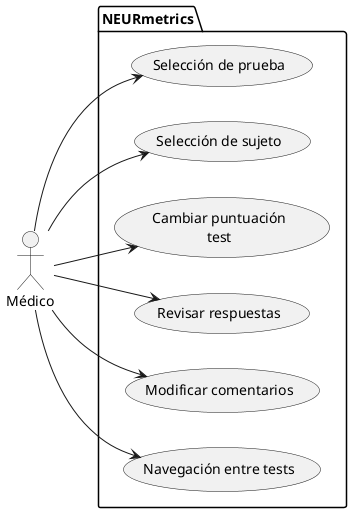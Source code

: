 @startuml
'https://plantuml.com/use-case-diagram

left to right direction

package NEURmetrics {
usecase (Selección de prueba) as sp
usecase (Selección de sujeto) as ss
usecase (Cambiar puntuación\ntest) as pt
usecase (Revisar respuestas) as rr
usecase (Modificar comentarios) as ec
usecase (Navegación entre tests) as nt
}

Médico --> sp
Médico --> ss
Médico --> pt
Médico --> ec
Médico --> nt
Médico --> rr


@enduml